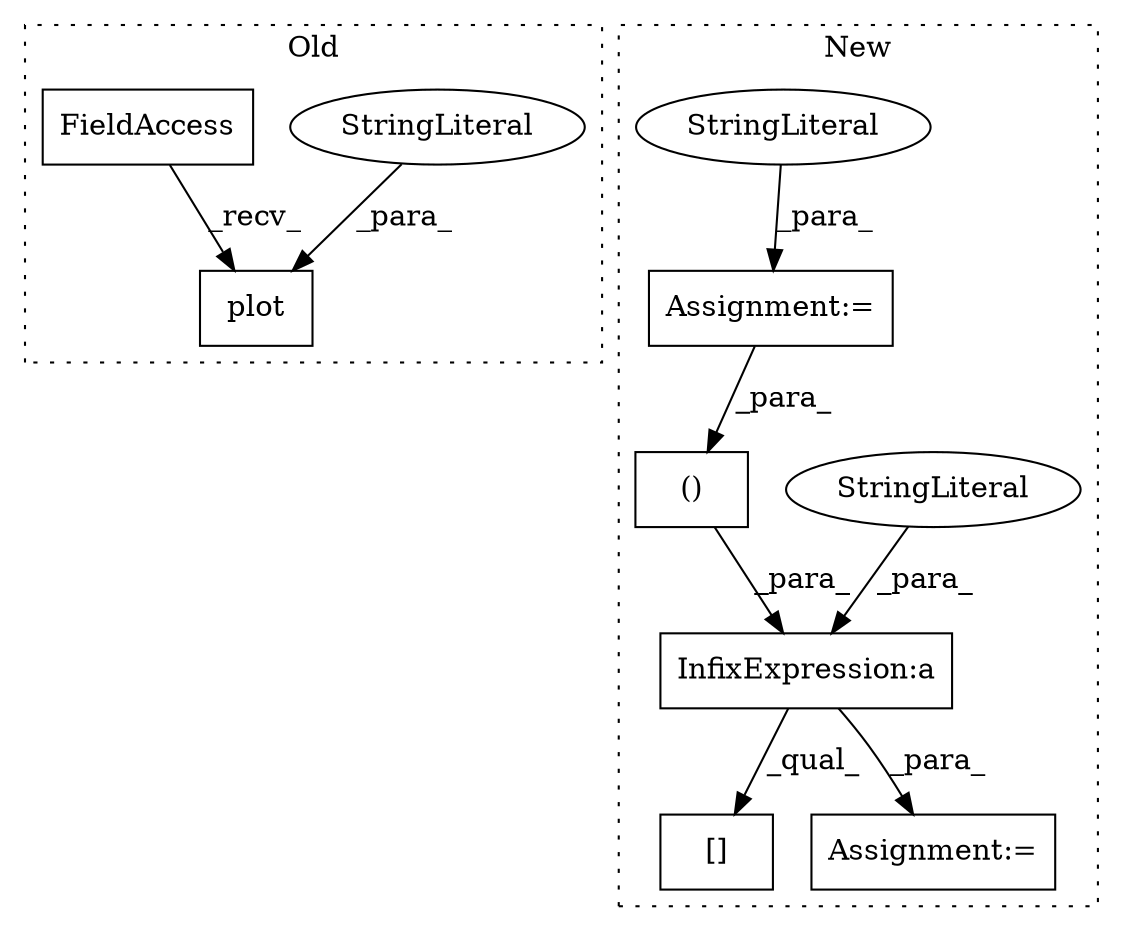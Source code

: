 digraph G {
subgraph cluster0 {
1 [label="plot" a="32" s="650,673" l="5,1" shape="box"];
3 [label="StringLiteral" a="45" s="670" l="3" shape="ellipse"];
7 [label="FieldAccess" a="22" s="632" l="10" shape="box"];
label = "Old";
style="dotted";
}
subgraph cluster1 {
2 [label="()" a="106" s="238" l="33" shape="box"];
4 [label="Assignment:=" a="7" s="165" l="1" shape="box"];
5 [label="InfixExpression:a" a="27" s="229" l="3" shape="box"];
6 [label="StringLiteral" a="45" s="197" l="32" shape="ellipse"];
8 [label="[]" a="2" s="778,802" l="6,1" shape="box"];
9 [label="StringLiteral" a="45" s="166" l="5" shape="ellipse"];
10 [label="Assignment:=" a="7" s="619" l="1" shape="box"];
label = "New";
style="dotted";
}
2 -> 5 [label="_para_"];
3 -> 1 [label="_para_"];
4 -> 2 [label="_para_"];
5 -> 8 [label="_qual_"];
5 -> 10 [label="_para_"];
6 -> 5 [label="_para_"];
7 -> 1 [label="_recv_"];
9 -> 4 [label="_para_"];
}